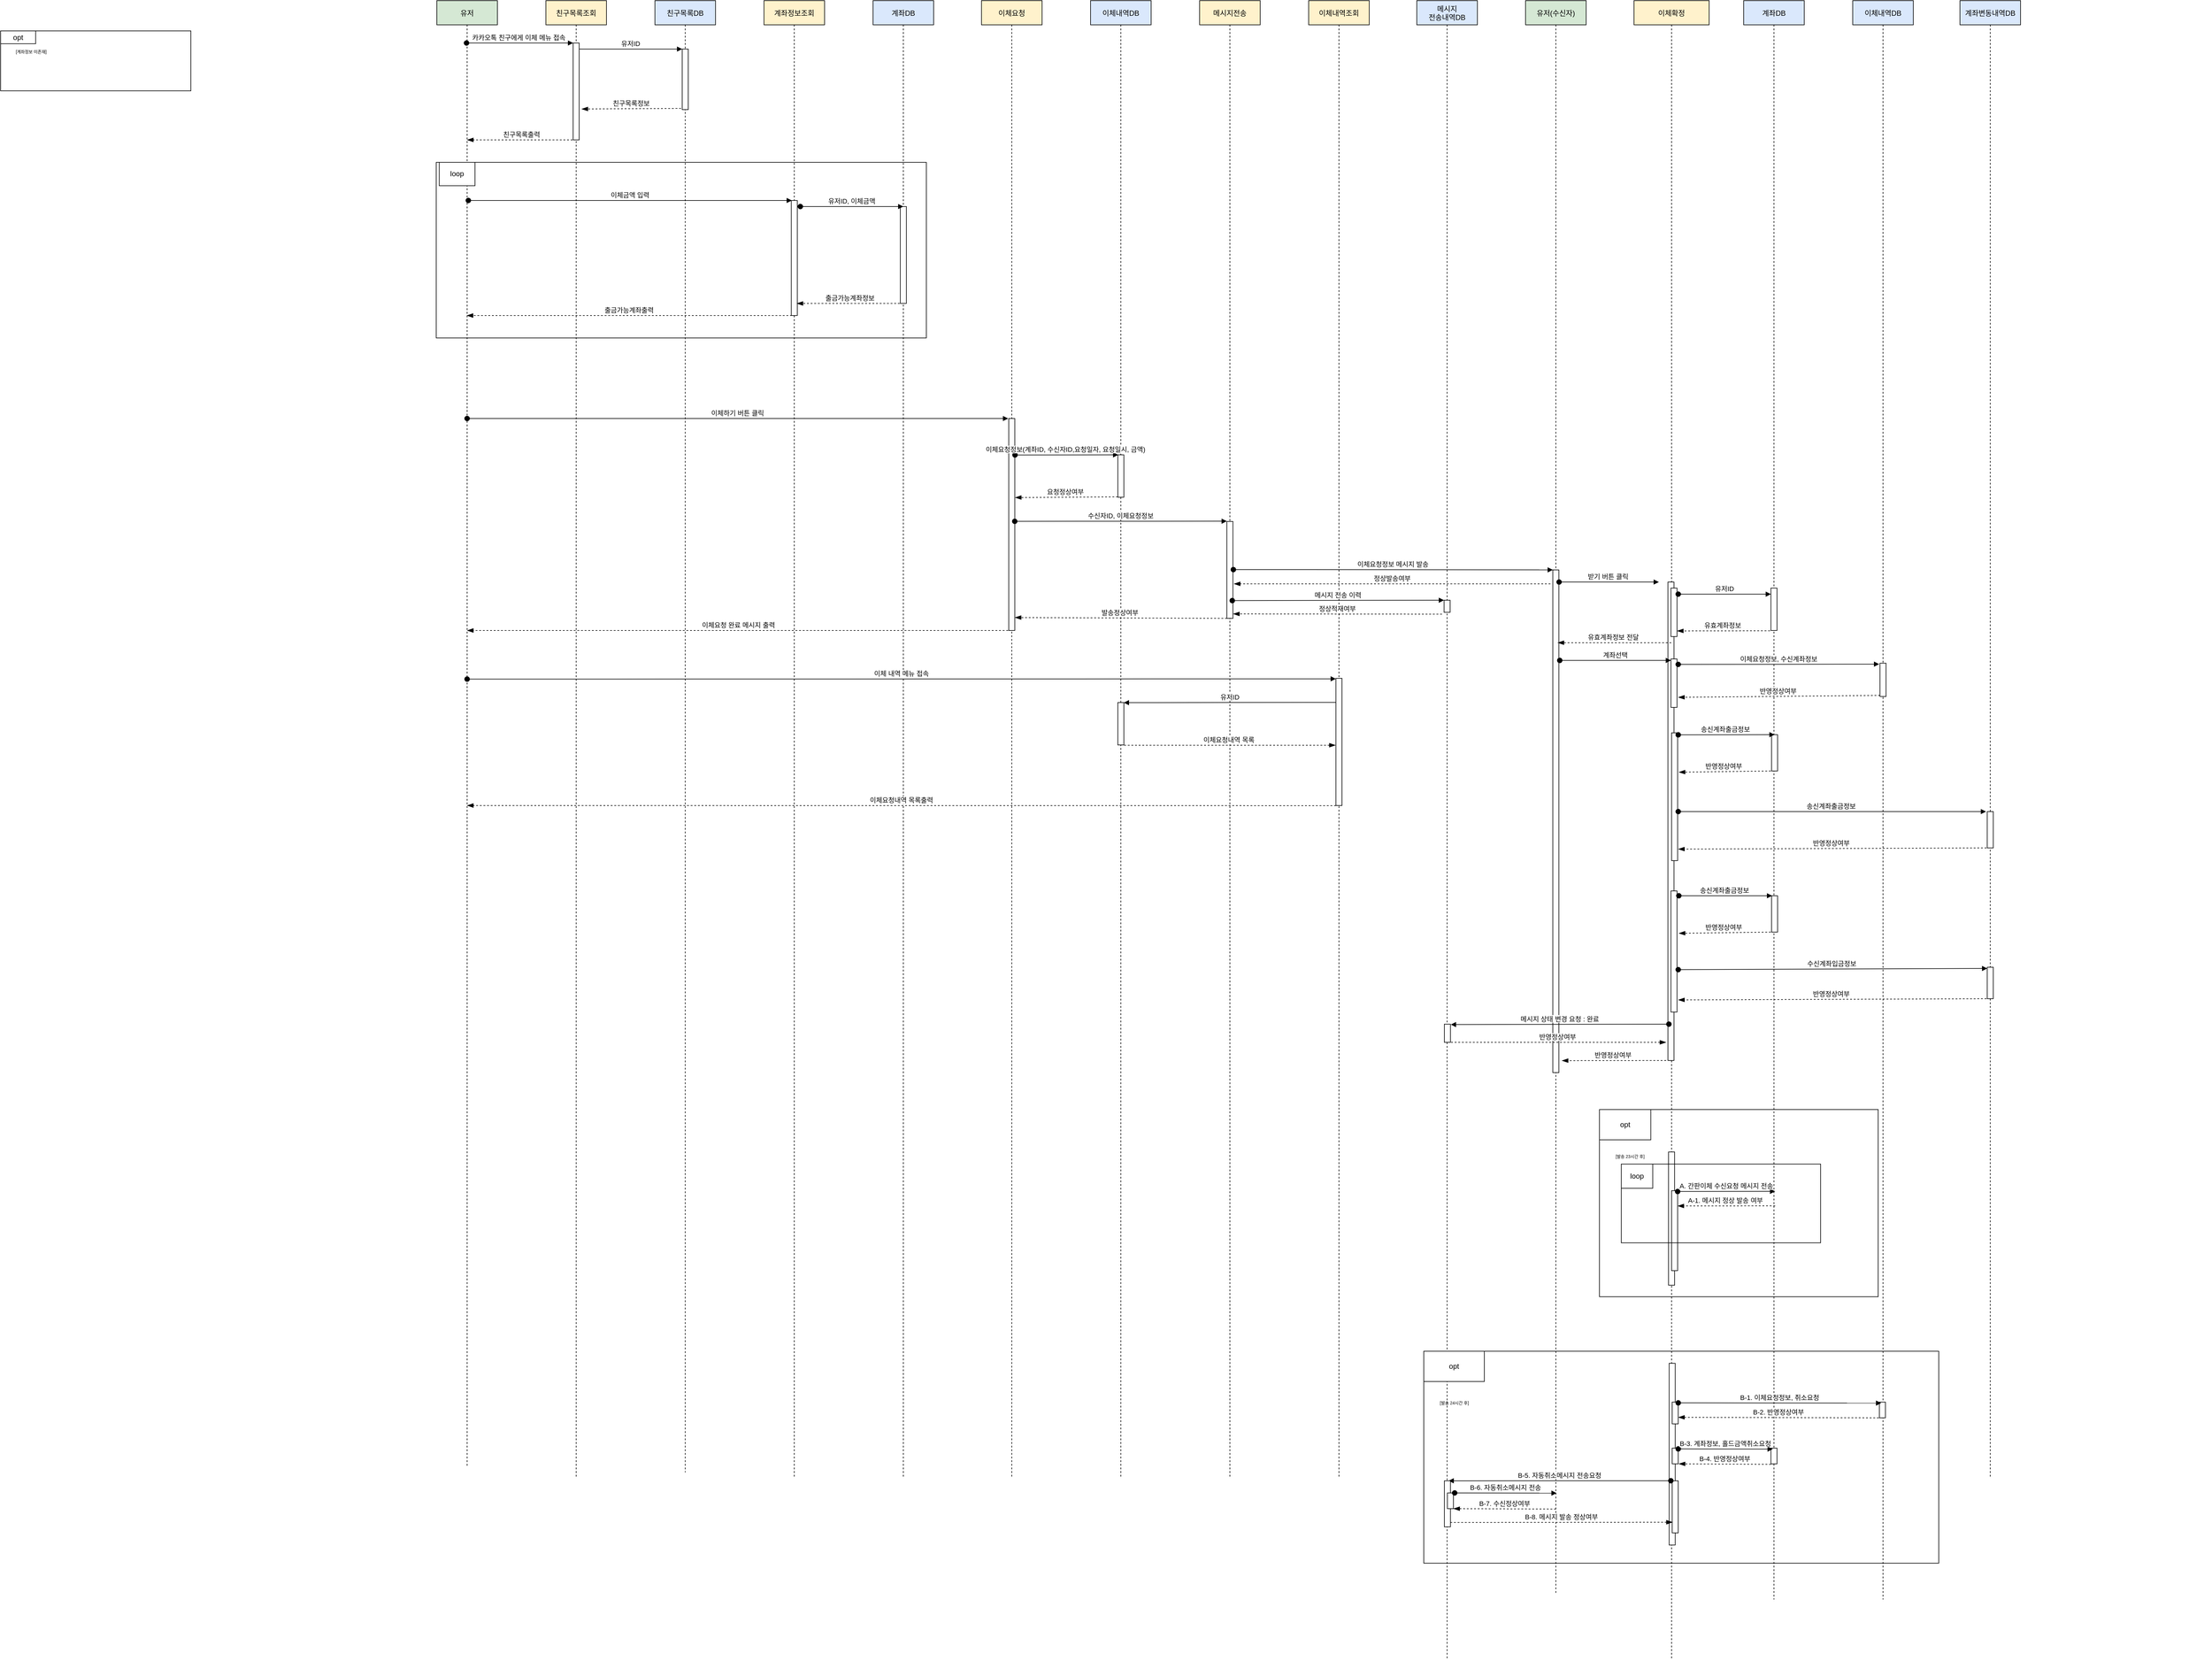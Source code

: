 <mxfile version="20.3.3" type="github">
  <diagram id="kgpKYQtTHZ0yAKxKKP6v" name="Page-1">
    <mxGraphModel dx="3122" dy="794" grid="1" gridSize="10" guides="1" tooltips="1" connect="1" arrows="1" fold="1" page="1" pageScale="1" pageWidth="850" pageHeight="1100" background="none" math="0" shadow="0">
      <root>
        <mxCell id="0" />
        <mxCell id="1" parent="0" />
        <mxCell id="CvV1-d97VzqDH3h47T7x-56" value="" style="group" parent="1" vertex="1" connectable="0">
          <mxGeometry x="-1100" y="130" width="314" height="99" as="geometry" />
        </mxCell>
        <mxCell id="CvV1-d97VzqDH3h47T7x-58" value="opt" style="whiteSpace=wrap;html=1;labelBackgroundColor=#FFFFFF;strokeWidth=1;fillColor=default;" parent="CvV1-d97VzqDH3h47T7x-56" vertex="1">
          <mxGeometry width="57.842" height="21.214" as="geometry" />
        </mxCell>
        <mxCell id="CvV1-d97VzqDH3h47T7x-61" value="" style="group" parent="CvV1-d97VzqDH3h47T7x-56" vertex="1" connectable="0">
          <mxGeometry width="314.0" height="99.0" as="geometry" />
        </mxCell>
        <mxCell id="CvV1-d97VzqDH3h47T7x-57" value="" style="whiteSpace=wrap;html=1;labelBackgroundColor=#FFFFFF;strokeWidth=1;fillColor=none;" parent="CvV1-d97VzqDH3h47T7x-61" vertex="1">
          <mxGeometry width="314.0" height="99.0" as="geometry" />
        </mxCell>
        <mxCell id="CvV1-d97VzqDH3h47T7x-60" value="[계좌정보 미존재]" style="text;html=1;align=center;verticalAlign=middle;resizable=0;points=[];autosize=1;strokeColor=none;fillColor=none;fontSize=7;" parent="CvV1-d97VzqDH3h47T7x-61" vertex="1">
          <mxGeometry y="20.114" width="100" height="30" as="geometry" />
        </mxCell>
        <mxCell id="2jdDPLGbn6Hf8-7H8EuZ-40" value="" style="group" parent="1" vertex="1" connectable="0">
          <mxGeometry x="-380" y="80" width="2929" height="2740" as="geometry" />
        </mxCell>
        <mxCell id="3nuBFxr9cyL0pnOWT2aG-1" value="친구목록조회" style="shape=umlLifeline;perimeter=lifelinePerimeter;container=1;collapsible=0;recursiveResize=0;rounded=0;shadow=0;strokeWidth=1;fillColor=#fff2cc;strokeColor=default;" parent="2jdDPLGbn6Hf8-7H8EuZ-40" vertex="1">
          <mxGeometry x="180" width="100" height="2440" as="geometry" />
        </mxCell>
        <mxCell id="3nuBFxr9cyL0pnOWT2aG-2" value="" style="points=[];perimeter=orthogonalPerimeter;rounded=0;shadow=0;strokeWidth=1;" parent="3nuBFxr9cyL0pnOWT2aG-1" vertex="1">
          <mxGeometry x="45" y="70" width="10" height="160" as="geometry" />
        </mxCell>
        <mxCell id="3nuBFxr9cyL0pnOWT2aG-5" value="친구목록DB" style="shape=umlLifeline;perimeter=lifelinePerimeter;container=1;collapsible=0;recursiveResize=0;rounded=0;shadow=0;strokeWidth=1;fillColor=#dae8fc;strokeColor=default;" parent="2jdDPLGbn6Hf8-7H8EuZ-40" vertex="1">
          <mxGeometry x="360" width="100" height="2430" as="geometry" />
        </mxCell>
        <mxCell id="3nuBFxr9cyL0pnOWT2aG-6" value="" style="points=[];perimeter=orthogonalPerimeter;rounded=0;shadow=0;strokeWidth=1;" parent="3nuBFxr9cyL0pnOWT2aG-5" vertex="1">
          <mxGeometry x="45" y="80" width="10" height="100" as="geometry" />
        </mxCell>
        <mxCell id="3nuBFxr9cyL0pnOWT2aG-7" value="친구목록정보" style="verticalAlign=bottom;endArrow=blockThin;dashed=1;endSize=8;shadow=0;strokeWidth=1;exitX=-0.2;exitY=0.98;exitDx=0;exitDy=0;exitPerimeter=0;endFill=1;entryX=1.4;entryY=0.681;entryDx=0;entryDy=0;entryPerimeter=0;" parent="2jdDPLGbn6Hf8-7H8EuZ-40" target="3nuBFxr9cyL0pnOWT2aG-2" edge="1">
          <mxGeometry relative="1" as="geometry">
            <mxPoint x="240" y="178" as="targetPoint" />
            <mxPoint x="403" y="178" as="sourcePoint" />
          </mxGeometry>
        </mxCell>
        <mxCell id="3nuBFxr9cyL0pnOWT2aG-8" value="유저ID" style="verticalAlign=bottom;endArrow=block;entryX=0;entryY=0;shadow=0;strokeWidth=1;" parent="2jdDPLGbn6Hf8-7H8EuZ-40" source="3nuBFxr9cyL0pnOWT2aG-2" target="3nuBFxr9cyL0pnOWT2aG-6" edge="1">
          <mxGeometry relative="1" as="geometry">
            <mxPoint x="335" y="80" as="sourcePoint" />
          </mxGeometry>
        </mxCell>
        <mxCell id="CvV1-d97VzqDH3h47T7x-1" value="유저" style="shape=umlLifeline;perimeter=lifelinePerimeter;container=1;collapsible=0;recursiveResize=0;rounded=0;shadow=0;strokeWidth=1;fillColor=#d5e8d4;strokeColor=default;" parent="2jdDPLGbn6Hf8-7H8EuZ-40" vertex="1">
          <mxGeometry width="100" height="2420" as="geometry" />
        </mxCell>
        <mxCell id="CvV1-d97VzqDH3h47T7x-10" value="이체금액 입력" style="verticalAlign=bottom;startArrow=oval;endArrow=block;startSize=8;shadow=0;strokeWidth=1;exitX=0.4;exitY=0;exitDx=0;exitDy=0;exitPerimeter=0;entryX=0.1;entryY=0;entryDx=0;entryDy=0;entryPerimeter=0;" parent="CvV1-d97VzqDH3h47T7x-1" target="CvV1-d97VzqDH3h47T7x-8" edge="1">
          <mxGeometry relative="1" as="geometry">
            <mxPoint x="52" y="330" as="sourcePoint" />
            <mxPoint x="228" y="330" as="targetPoint" />
          </mxGeometry>
        </mxCell>
        <mxCell id="3nuBFxr9cyL0pnOWT2aG-3" value="카카오톡 친구에게 이체 메뉴 접속 " style="verticalAlign=bottom;startArrow=oval;endArrow=block;startSize=8;shadow=0;strokeWidth=1;exitX=0.4;exitY=0;exitDx=0;exitDy=0;exitPerimeter=0;" parent="2jdDPLGbn6Hf8-7H8EuZ-40" target="3nuBFxr9cyL0pnOWT2aG-2" edge="1">
          <mxGeometry relative="1" as="geometry">
            <mxPoint x="49" y="70" as="sourcePoint" />
          </mxGeometry>
        </mxCell>
        <mxCell id="CvV1-d97VzqDH3h47T7x-9" value="친구목록출력" style="verticalAlign=bottom;endArrow=blockThin;dashed=1;endSize=8;shadow=0;strokeWidth=1;endFill=1;" parent="2jdDPLGbn6Hf8-7H8EuZ-40" target="CvV1-d97VzqDH3h47T7x-1" edge="1">
          <mxGeometry relative="1" as="geometry">
            <mxPoint x="245" y="240" as="targetPoint" />
            <mxPoint x="230" y="230" as="sourcePoint" />
          </mxGeometry>
        </mxCell>
        <mxCell id="CvV1-d97VzqDH3h47T7x-13" value="계좌정보조회" style="shape=umlLifeline;perimeter=lifelinePerimeter;container=1;collapsible=0;recursiveResize=0;rounded=0;shadow=0;strokeWidth=1;fillColor=#fff2cc;strokeColor=default;" parent="2jdDPLGbn6Hf8-7H8EuZ-40" vertex="1">
          <mxGeometry x="540" width="100" height="2440" as="geometry" />
        </mxCell>
        <mxCell id="CvV1-d97VzqDH3h47T7x-8" value="" style="points=[];perimeter=orthogonalPerimeter;rounded=0;shadow=0;strokeWidth=1;" parent="CvV1-d97VzqDH3h47T7x-13" vertex="1">
          <mxGeometry x="45" y="330" width="10" height="190" as="geometry" />
        </mxCell>
        <mxCell id="CvV1-d97VzqDH3h47T7x-15" value="계좌DB" style="shape=umlLifeline;perimeter=lifelinePerimeter;container=1;collapsible=0;recursiveResize=0;rounded=0;shadow=0;strokeWidth=1;fillColor=#dae8fc;strokeColor=default;" parent="2jdDPLGbn6Hf8-7H8EuZ-40" vertex="1">
          <mxGeometry x="720" width="100" height="2440" as="geometry" />
        </mxCell>
        <mxCell id="CvV1-d97VzqDH3h47T7x-16" value="" style="points=[];perimeter=orthogonalPerimeter;rounded=0;shadow=0;strokeWidth=1;" parent="CvV1-d97VzqDH3h47T7x-15" vertex="1">
          <mxGeometry x="45" y="340" width="10" height="160" as="geometry" />
        </mxCell>
        <mxCell id="CvV1-d97VzqDH3h47T7x-19" value="유저ID, 이체금액" style="verticalAlign=bottom;startArrow=oval;endArrow=block;startSize=8;shadow=0;strokeWidth=1;entryX=0.5;entryY=0;entryDx=0;entryDy=0;entryPerimeter=0;" parent="2jdDPLGbn6Hf8-7H8EuZ-40" target="CvV1-d97VzqDH3h47T7x-16" edge="1">
          <mxGeometry relative="1" as="geometry">
            <mxPoint x="600" y="340" as="sourcePoint" />
            <mxPoint x="1154" y="370" as="targetPoint" />
          </mxGeometry>
        </mxCell>
        <mxCell id="CvV1-d97VzqDH3h47T7x-24" value="출금가능계좌정보" style="verticalAlign=bottom;endArrow=blockThin;dashed=1;endSize=8;shadow=0;strokeWidth=1;entryX=0.9;entryY=0.869;entryDx=0;entryDy=0;entryPerimeter=0;exitX=0.5;exitY=1;exitDx=0;exitDy=0;exitPerimeter=0;endFill=1;" parent="2jdDPLGbn6Hf8-7H8EuZ-40" edge="1">
          <mxGeometry relative="1" as="geometry">
            <mxPoint x="594" y="500.04" as="targetPoint" />
            <mxPoint x="770" y="500" as="sourcePoint" />
          </mxGeometry>
        </mxCell>
        <mxCell id="CvV1-d97VzqDH3h47T7x-25" value="출금가능계좌출력" style="verticalAlign=bottom;endArrow=blockThin;dashed=1;endSize=8;shadow=0;strokeWidth=1;exitX=0.5;exitY=1;exitDx=0;exitDy=0;exitPerimeter=0;endFill=1;" parent="2jdDPLGbn6Hf8-7H8EuZ-40" edge="1">
          <mxGeometry relative="1" as="geometry">
            <mxPoint x="49.5" y="520" as="targetPoint" />
            <mxPoint x="586" y="520" as="sourcePoint" />
          </mxGeometry>
        </mxCell>
        <mxCell id="CvV1-d97VzqDH3h47T7x-55" value="" style="group" parent="2jdDPLGbn6Hf8-7H8EuZ-40" vertex="1" connectable="0">
          <mxGeometry x="4" y="267" width="809" height="290" as="geometry" />
        </mxCell>
        <mxCell id="CvV1-d97VzqDH3h47T7x-54" value="loop" style="whiteSpace=wrap;html=1;labelBackgroundColor=#FFFFFF;strokeWidth=1;fillColor=default;" parent="CvV1-d97VzqDH3h47T7x-55" vertex="1">
          <mxGeometry width="58.99" height="38.667" as="geometry" />
        </mxCell>
        <mxCell id="CvV1-d97VzqDH3h47T7x-53" value="" style="whiteSpace=wrap;html=1;labelBackgroundColor=#FFFFFF;strokeWidth=1;fillColor=none;" parent="CvV1-d97VzqDH3h47T7x-55" vertex="1">
          <mxGeometry x="-5" width="809" height="290" as="geometry" />
        </mxCell>
        <mxCell id="CvV1-d97VzqDH3h47T7x-63" value="이체하기 버튼 클릭" style="verticalAlign=bottom;startArrow=oval;endArrow=block;startSize=8;shadow=0;strokeWidth=1;exitX=0.4;exitY=0;exitDx=0;exitDy=0;exitPerimeter=0;entryX=-0.1;entryY=0;entryDx=0;entryDy=0;entryPerimeter=0;" parent="2jdDPLGbn6Hf8-7H8EuZ-40" target="CvV1-d97VzqDH3h47T7x-65" edge="1">
          <mxGeometry relative="1" as="geometry">
            <mxPoint x="50" y="690" as="sourcePoint" />
            <mxPoint x="226" y="690" as="targetPoint" />
          </mxGeometry>
        </mxCell>
        <mxCell id="CvV1-d97VzqDH3h47T7x-77" value="이체요청 완료 메시지 출력 " style="verticalAlign=bottom;endArrow=blockThin;dashed=1;endSize=8;shadow=0;strokeWidth=1;exitX=0.5;exitY=1;exitDx=0;exitDy=0;exitPerimeter=0;endFill=1;" parent="2jdDPLGbn6Hf8-7H8EuZ-40" source="CvV1-d97VzqDH3h47T7x-65" target="CvV1-d97VzqDH3h47T7x-1" edge="1">
          <mxGeometry relative="1" as="geometry">
            <mxPoint x="772.0" y="1040.45" as="targetPoint" />
            <mxPoint x="1120.85" y="1040" as="sourcePoint" />
          </mxGeometry>
        </mxCell>
        <mxCell id="CvV1-d97VzqDH3h47T7x-79" value="이체 내역 메뉴 접속" style="verticalAlign=bottom;startArrow=oval;endArrow=block;startSize=8;shadow=0;strokeWidth=1;exitX=0.5;exitY=0.484;exitDx=0;exitDy=0;exitPerimeter=0;entryX=-0.015;entryY=0.004;entryDx=0;entryDy=0;entryPerimeter=0;" parent="2jdDPLGbn6Hf8-7H8EuZ-40" target="CvV1-d97VzqDH3h47T7x-82" edge="1">
          <mxGeometry relative="1" as="geometry">
            <mxPoint x="50" y="1120.28" as="sourcePoint" />
            <mxPoint x="1127" y="1119" as="targetPoint" />
          </mxGeometry>
        </mxCell>
        <mxCell id="CvV1-d97VzqDH3h47T7x-87" value="이체요청내역 목록출력" style="verticalAlign=bottom;endArrow=blockThin;dashed=1;endSize=8;shadow=0;strokeWidth=1;endFill=1;exitX=0;exitY=1.001;exitDx=0;exitDy=0;exitPerimeter=0;" parent="2jdDPLGbn6Hf8-7H8EuZ-40" source="CvV1-d97VzqDH3h47T7x-82" edge="1">
          <mxGeometry relative="1" as="geometry">
            <mxPoint x="50" y="1329" as="targetPoint" />
            <mxPoint x="1790" y="1329" as="sourcePoint" />
          </mxGeometry>
        </mxCell>
        <mxCell id="CvV1-d97VzqDH3h47T7x-135" value="" style="group" parent="2jdDPLGbn6Hf8-7H8EuZ-40" vertex="1" connectable="0">
          <mxGeometry x="899" width="2030" height="2740" as="geometry" />
        </mxCell>
        <mxCell id="CvV1-d97VzqDH3h47T7x-64" value="이체요청" style="shape=umlLifeline;perimeter=lifelinePerimeter;container=1;collapsible=0;recursiveResize=0;rounded=0;shadow=0;strokeWidth=1;fillColor=#fff2cc;strokeColor=default;" parent="CvV1-d97VzqDH3h47T7x-135" vertex="1">
          <mxGeometry width="100" height="2440" as="geometry" />
        </mxCell>
        <mxCell id="CvV1-d97VzqDH3h47T7x-65" value="" style="points=[];perimeter=orthogonalPerimeter;rounded=0;shadow=0;strokeWidth=1;" parent="CvV1-d97VzqDH3h47T7x-64" vertex="1">
          <mxGeometry x="45" y="690" width="10" height="350" as="geometry" />
        </mxCell>
        <mxCell id="CvV1-d97VzqDH3h47T7x-66" value="이체내역DB" style="shape=umlLifeline;perimeter=lifelinePerimeter;container=1;collapsible=0;recursiveResize=0;rounded=0;shadow=0;strokeWidth=1;fillColor=#dae8fc;strokeColor=default;" parent="CvV1-d97VzqDH3h47T7x-135" vertex="1">
          <mxGeometry x="180" width="100" height="2440" as="geometry" />
        </mxCell>
        <mxCell id="CvV1-d97VzqDH3h47T7x-67" value="" style="points=[];perimeter=orthogonalPerimeter;rounded=0;shadow=0;strokeWidth=1;" parent="CvV1-d97VzqDH3h47T7x-66" vertex="1">
          <mxGeometry x="45" y="750" width="10" height="70" as="geometry" />
        </mxCell>
        <mxCell id="CvV1-d97VzqDH3h47T7x-84" value="" style="points=[];perimeter=orthogonalPerimeter;rounded=0;shadow=0;strokeWidth=1;" parent="CvV1-d97VzqDH3h47T7x-66" vertex="1">
          <mxGeometry x="45" y="1159" width="10" height="70" as="geometry" />
        </mxCell>
        <mxCell id="CvV1-d97VzqDH3h47T7x-68" value="메시지전송" style="shape=umlLifeline;perimeter=lifelinePerimeter;container=1;collapsible=0;recursiveResize=0;rounded=0;shadow=0;strokeWidth=1;fillColor=#fff2cc;strokeColor=default;" parent="CvV1-d97VzqDH3h47T7x-135" vertex="1">
          <mxGeometry x="360" width="100" height="2440" as="geometry" />
        </mxCell>
        <mxCell id="CvV1-d97VzqDH3h47T7x-69" value="" style="points=[];perimeter=orthogonalPerimeter;rounded=0;shadow=0;strokeWidth=1;" parent="CvV1-d97VzqDH3h47T7x-68" vertex="1">
          <mxGeometry x="45" y="860" width="10" height="160" as="geometry" />
        </mxCell>
        <mxCell id="CvV1-d97VzqDH3h47T7x-71" value="이체요청정보(계좌ID, 수신자ID,요청일자, 요청일시, 금액) " style="verticalAlign=bottom;startArrow=oval;endArrow=block;startSize=8;shadow=0;strokeWidth=1;exitX=1.031;exitY=0.172;exitDx=0;exitDy=0;exitPerimeter=0;entryX=0.068;entryY=0;entryDx=0;entryDy=0;entryPerimeter=0;" parent="CvV1-d97VzqDH3h47T7x-135" source="CvV1-d97VzqDH3h47T7x-65" target="CvV1-d97VzqDH3h47T7x-67" edge="1">
          <mxGeometry relative="1" as="geometry">
            <mxPoint x="60" y="750" as="sourcePoint" />
            <mxPoint x="230" y="750" as="targetPoint" />
          </mxGeometry>
        </mxCell>
        <mxCell id="CvV1-d97VzqDH3h47T7x-72" value="수신자ID, 이체요청정보" style="verticalAlign=bottom;startArrow=oval;endArrow=block;startSize=8;shadow=0;strokeWidth=1;exitX=0.986;exitY=0.485;exitDx=0;exitDy=0;exitPerimeter=0;entryX=-0.014;entryY=-0.003;entryDx=0;entryDy=0;entryPerimeter=0;" parent="CvV1-d97VzqDH3h47T7x-135" source="CvV1-d97VzqDH3h47T7x-65" target="CvV1-d97VzqDH3h47T7x-69" edge="1">
          <mxGeometry relative="1" as="geometry">
            <mxPoint x="65.31" y="860.2" as="sourcePoint" />
            <mxPoint x="235.68" y="860" as="targetPoint" />
          </mxGeometry>
        </mxCell>
        <mxCell id="CvV1-d97VzqDH3h47T7x-73" value="요청정상여부 " style="verticalAlign=bottom;endArrow=blockThin;dashed=1;endSize=8;shadow=0;strokeWidth=1;exitX=0.009;exitY=0.991;exitDx=0;exitDy=0;exitPerimeter=0;endFill=1;entryX=1.036;entryY=0.373;entryDx=0;entryDy=0;entryPerimeter=0;" parent="CvV1-d97VzqDH3h47T7x-135" source="CvV1-d97VzqDH3h47T7x-67" target="CvV1-d97VzqDH3h47T7x-65" edge="1">
          <mxGeometry relative="1" as="geometry">
            <mxPoint x="60" y="820" as="targetPoint" />
            <mxPoint x="225" y="818.82" as="sourcePoint" />
          </mxGeometry>
        </mxCell>
        <mxCell id="CvV1-d97VzqDH3h47T7x-74" value="유저(수신자)" style="shape=umlLifeline;perimeter=lifelinePerimeter;container=1;collapsible=0;recursiveResize=0;rounded=0;shadow=0;strokeWidth=1;fillColor=#d5e8d4;strokeColor=default;" parent="CvV1-d97VzqDH3h47T7x-135" vertex="1">
          <mxGeometry x="898" width="100" height="2630" as="geometry" />
        </mxCell>
        <mxCell id="CvV1-d97VzqDH3h47T7x-88" value="" style="points=[];perimeter=orthogonalPerimeter;rounded=0;shadow=0;strokeWidth=1;" parent="CvV1-d97VzqDH3h47T7x-74" vertex="1">
          <mxGeometry x="45" y="940" width="10" height="830" as="geometry" />
        </mxCell>
        <mxCell id="CvV1-d97VzqDH3h47T7x-76" value="발송정상여부 " style="verticalAlign=bottom;endArrow=blockThin;dashed=1;endSize=8;shadow=0;strokeWidth=1;exitX=0.008;exitY=1;exitDx=0;exitDy=0;exitPerimeter=0;endFill=1;entryX=1.012;entryY=0.939;entryDx=0;entryDy=0;entryPerimeter=0;" parent="CvV1-d97VzqDH3h47T7x-135" source="CvV1-d97VzqDH3h47T7x-69" target="CvV1-d97VzqDH3h47T7x-65" edge="1">
          <mxGeometry relative="1" as="geometry">
            <mxPoint x="150" y="931" as="targetPoint" />
            <mxPoint x="399.73" y="930.0" as="sourcePoint" />
          </mxGeometry>
        </mxCell>
        <mxCell id="CvV1-d97VzqDH3h47T7x-81" value="이체내역조회" style="shape=umlLifeline;perimeter=lifelinePerimeter;container=1;collapsible=0;recursiveResize=0;rounded=0;shadow=0;strokeWidth=1;fillColor=#fff2cc;strokeColor=default;" parent="CvV1-d97VzqDH3h47T7x-135" vertex="1">
          <mxGeometry x="540" width="100" height="2440" as="geometry" />
        </mxCell>
        <mxCell id="CvV1-d97VzqDH3h47T7x-82" value="" style="points=[];perimeter=orthogonalPerimeter;rounded=0;shadow=0;strokeWidth=1;" parent="CvV1-d97VzqDH3h47T7x-81" vertex="1">
          <mxGeometry x="45" y="1119" width="10" height="210" as="geometry" />
        </mxCell>
        <mxCell id="CvV1-d97VzqDH3h47T7x-83" value="유저ID" style="verticalAlign=bottom;startArrow=none;endArrow=block;startSize=8;shadow=0;strokeWidth=1;exitX=0.002;exitY=0.189;exitDx=0;exitDy=0;exitPerimeter=0;entryX=0.99;entryY=0.002;entryDx=0;entryDy=0;entryPerimeter=0;startFill=0;" parent="CvV1-d97VzqDH3h47T7x-135" source="CvV1-d97VzqDH3h47T7x-82" target="CvV1-d97VzqDH3h47T7x-84" edge="1">
          <mxGeometry relative="1" as="geometry">
            <mxPoint x="-1020" y="1130.28" as="sourcePoint" />
            <mxPoint x="340" y="1159" as="targetPoint" />
          </mxGeometry>
        </mxCell>
        <mxCell id="CvV1-d97VzqDH3h47T7x-85" value="이체요청내역 목록 " style="verticalAlign=bottom;endArrow=blockThin;dashed=1;endSize=8;shadow=0;strokeWidth=1;exitX=1.047;exitY=1.008;exitDx=0;exitDy=0;exitPerimeter=0;endFill=1;entryX=-0.049;entryY=0.526;entryDx=0;entryDy=0;entryPerimeter=0;" parent="CvV1-d97VzqDH3h47T7x-135" source="CvV1-d97VzqDH3h47T7x-84" target="CvV1-d97VzqDH3h47T7x-82" edge="1">
          <mxGeometry relative="1" as="geometry">
            <mxPoint x="-140" y="1279.45" as="targetPoint" />
            <mxPoint x="208.85" y="1279" as="sourcePoint" />
          </mxGeometry>
        </mxCell>
        <mxCell id="CvV1-d97VzqDH3h47T7x-89" value="이체확정" style="shape=umlLifeline;perimeter=lifelinePerimeter;container=1;collapsible=0;recursiveResize=0;rounded=0;shadow=0;strokeWidth=1;fillColor=#fff2cc;strokeColor=default;" parent="CvV1-d97VzqDH3h47T7x-135" vertex="1">
          <mxGeometry x="1077" width="124" height="2740" as="geometry" />
        </mxCell>
        <mxCell id="CvV1-d97VzqDH3h47T7x-90" value="" style="points=[];perimeter=orthogonalPerimeter;rounded=0;shadow=0;strokeWidth=1;" parent="CvV1-d97VzqDH3h47T7x-89" vertex="1">
          <mxGeometry x="56" y="960" width="10" height="790" as="geometry" />
        </mxCell>
        <mxCell id="CvV1-d97VzqDH3h47T7x-94" value="" style="points=[];perimeter=orthogonalPerimeter;rounded=0;shadow=0;strokeWidth=1;" parent="CvV1-d97VzqDH3h47T7x-89" vertex="1">
          <mxGeometry x="61" y="970" width="10" height="80" as="geometry" />
        </mxCell>
        <mxCell id="CvV1-d97VzqDH3h47T7x-114" value="" style="points=[];perimeter=orthogonalPerimeter;rounded=0;shadow=0;strokeWidth=1;" parent="CvV1-d97VzqDH3h47T7x-89" vertex="1">
          <mxGeometry x="62" y="1209" width="10" height="211" as="geometry" />
        </mxCell>
        <mxCell id="CvV1-d97VzqDH3h47T7x-124" value="" style="points=[];perimeter=orthogonalPerimeter;rounded=0;shadow=0;strokeWidth=1;" parent="CvV1-d97VzqDH3h47T7x-89" vertex="1">
          <mxGeometry x="61" y="1470" width="10" height="200" as="geometry" />
        </mxCell>
        <mxCell id="2jdDPLGbn6Hf8-7H8EuZ-38" value="유효계좌정보 전달 " style="verticalAlign=bottom;endArrow=blockThin;dashed=1;endSize=8;shadow=0;strokeWidth=1;endFill=1;entryX=1.014;entryY=0.884;entryDx=0;entryDy=0;entryPerimeter=0;" parent="CvV1-d97VzqDH3h47T7x-89" source="CvV1-d97VzqDH3h47T7x-89" edge="1">
          <mxGeometry relative="1" as="geometry">
            <mxPoint x="-126.0" y="1060.23" as="targetPoint" />
            <mxPoint x="27.36" y="1060.0" as="sourcePoint" />
          </mxGeometry>
        </mxCell>
        <mxCell id="CvV1-d97VzqDH3h47T7x-91" value="받기 버튼 클릭 " style="verticalAlign=bottom;startArrow=oval;endArrow=block;startSize=8;shadow=0;strokeWidth=1;exitX=1.071;exitY=0.235;exitDx=0;exitDy=0;exitPerimeter=0;" parent="CvV1-d97VzqDH3h47T7x-135" edge="1">
          <mxGeometry relative="1" as="geometry">
            <mxPoint x="953.35" y="960.0" as="sourcePoint" />
            <mxPoint x="1118" y="960" as="targetPoint" />
          </mxGeometry>
        </mxCell>
        <mxCell id="CvV1-d97VzqDH3h47T7x-92" value="계좌DB" style="shape=umlLifeline;perimeter=lifelinePerimeter;container=1;collapsible=0;recursiveResize=0;rounded=0;shadow=0;strokeWidth=1;labelBackgroundColor=none;fillColor=#dae8fc;strokeColor=default;" parent="CvV1-d97VzqDH3h47T7x-135" vertex="1">
          <mxGeometry x="1258" width="100" height="2640" as="geometry" />
        </mxCell>
        <mxCell id="CvV1-d97VzqDH3h47T7x-93" value="" style="points=[];perimeter=orthogonalPerimeter;rounded=0;shadow=0;strokeWidth=1;" parent="CvV1-d97VzqDH3h47T7x-92" vertex="1">
          <mxGeometry x="45" y="970" width="10" height="70" as="geometry" />
        </mxCell>
        <mxCell id="CvV1-d97VzqDH3h47T7x-126" value="수신계좌입금정보 " style="verticalAlign=bottom;startArrow=oval;endArrow=block;startSize=8;shadow=0;strokeWidth=1;entryX=-0.038;entryY=0.124;entryDx=0;entryDy=0;entryPerimeter=0;" parent="CvV1-d97VzqDH3h47T7x-92" edge="1">
          <mxGeometry relative="1" as="geometry">
            <mxPoint x="-108" y="1600" as="sourcePoint" />
            <mxPoint x="402.0" y="1598" as="targetPoint" />
          </mxGeometry>
        </mxCell>
        <mxCell id="CvV1-d97VzqDH3h47T7x-127" value="반영정상여부 " style="verticalAlign=bottom;endArrow=blockThin;dashed=1;endSize=8;shadow=0;strokeWidth=1;endFill=1;exitX=-0.128;exitY=1;exitDx=0;exitDy=0;exitPerimeter=0;" parent="CvV1-d97VzqDH3h47T7x-92" edge="1">
          <mxGeometry relative="1" as="geometry">
            <mxPoint x="-108" y="1650" as="targetPoint" />
            <mxPoint x="400.72" y="1648" as="sourcePoint" />
          </mxGeometry>
        </mxCell>
        <mxCell id="CvV1-d97VzqDH3h47T7x-95" value="유저ID" style="verticalAlign=bottom;startArrow=oval;endArrow=block;startSize=8;shadow=0;strokeWidth=1;entryX=-0.006;entryY=0.143;entryDx=0;entryDy=0;entryPerimeter=0;" parent="CvV1-d97VzqDH3h47T7x-135" target="CvV1-d97VzqDH3h47T7x-93" edge="1">
          <mxGeometry relative="1" as="geometry">
            <mxPoint x="1150" y="980" as="sourcePoint" />
            <mxPoint x="1308.29" y="980.16" as="targetPoint" />
          </mxGeometry>
        </mxCell>
        <mxCell id="CvV1-d97VzqDH3h47T7x-96" value="유효계좌정보 " style="verticalAlign=bottom;endArrow=blockThin;dashed=1;endSize=8;shadow=0;strokeWidth=1;endFill=1;exitX=-0.15;exitY=1.007;exitDx=0;exitDy=0;exitPerimeter=0;entryX=1.014;entryY=0.884;entryDx=0;entryDy=0;entryPerimeter=0;" parent="CvV1-d97VzqDH3h47T7x-135" source="CvV1-d97VzqDH3h47T7x-93" target="CvV1-d97VzqDH3h47T7x-94" edge="1">
          <mxGeometry relative="1" as="geometry">
            <mxPoint x="1138" y="1040" as="targetPoint" />
            <mxPoint x="1503" y="1050.21" as="sourcePoint" />
          </mxGeometry>
        </mxCell>
        <mxCell id="CvV1-d97VzqDH3h47T7x-103" value="" style="points=[];perimeter=orthogonalPerimeter;rounded=0;shadow=0;strokeWidth=1;" parent="CvV1-d97VzqDH3h47T7x-135" vertex="1">
          <mxGeometry x="1138" y="1087" width="10" height="80" as="geometry" />
        </mxCell>
        <mxCell id="CvV1-d97VzqDH3h47T7x-105" value="반영정상여부 " style="verticalAlign=bottom;endArrow=blockThin;dashed=1;endSize=8;shadow=0;strokeWidth=1;endFill=1;entryX=1.014;entryY=0.884;entryDx=0;entryDy=0;entryPerimeter=0;" parent="CvV1-d97VzqDH3h47T7x-135" edge="1">
          <mxGeometry relative="1" as="geometry">
            <mxPoint x="958.0" y="1750.23" as="targetPoint" />
            <mxPoint x="1130" y="1750" as="sourcePoint" />
          </mxGeometry>
        </mxCell>
        <mxCell id="CvV1-d97VzqDH3h47T7x-106" value="이체내역DB" style="shape=umlLifeline;perimeter=lifelinePerimeter;container=1;collapsible=0;recursiveResize=0;rounded=0;shadow=0;strokeWidth=1;fillColor=#dae8fc;strokeColor=default;" parent="CvV1-d97VzqDH3h47T7x-135" vertex="1">
          <mxGeometry x="1438" width="100" height="2640" as="geometry" />
        </mxCell>
        <mxCell id="CvV1-d97VzqDH3h47T7x-108" value="" style="points=[];perimeter=orthogonalPerimeter;rounded=0;shadow=0;strokeWidth=1;" parent="CvV1-d97VzqDH3h47T7x-106" vertex="1">
          <mxGeometry x="45" y="1094" width="10" height="55" as="geometry" />
        </mxCell>
        <mxCell id="CvV1-d97VzqDH3h47T7x-109" value="이체요청정보, 수신계좌정보" style="verticalAlign=bottom;startArrow=oval;endArrow=block;startSize=8;shadow=0;strokeWidth=1;entryX=-0.133;entryY=0.029;entryDx=0;entryDy=0;entryPerimeter=0;" parent="CvV1-d97VzqDH3h47T7x-135" target="CvV1-d97VzqDH3h47T7x-108" edge="1">
          <mxGeometry relative="1" as="geometry">
            <mxPoint x="1150" y="1096" as="sourcePoint" />
            <mxPoint x="1303.0" y="1095.01" as="targetPoint" />
          </mxGeometry>
        </mxCell>
        <mxCell id="CvV1-d97VzqDH3h47T7x-110" value="계좌변동내역DB" style="shape=umlLifeline;perimeter=lifelinePerimeter;container=1;collapsible=0;recursiveResize=0;rounded=0;shadow=0;strokeWidth=1;fillColor=#dae8fc;strokeColor=default;" parent="CvV1-d97VzqDH3h47T7x-135" vertex="1">
          <mxGeometry x="1615" width="100" height="2440" as="geometry" />
        </mxCell>
        <mxCell id="CvV1-d97VzqDH3h47T7x-111" value="" style="points=[];perimeter=orthogonalPerimeter;rounded=0;shadow=0;strokeWidth=1;" parent="CvV1-d97VzqDH3h47T7x-110" vertex="1">
          <mxGeometry x="45" y="1339" width="10" height="60" as="geometry" />
        </mxCell>
        <mxCell id="CvV1-d97VzqDH3h47T7x-125" value="" style="points=[];perimeter=orthogonalPerimeter;rounded=0;shadow=0;strokeWidth=1;" parent="CvV1-d97VzqDH3h47T7x-110" vertex="1">
          <mxGeometry x="45" y="1596" width="10" height="52" as="geometry" />
        </mxCell>
        <mxCell id="CvV1-d97VzqDH3h47T7x-112" value="반영정상여부 " style="verticalAlign=bottom;endArrow=blockThin;dashed=1;endSize=8;shadow=0;strokeWidth=1;endFill=1;entryX=1.2;entryY=0.792;entryDx=0;entryDy=0;entryPerimeter=0;exitX=0.002;exitY=0.967;exitDx=0;exitDy=0;exitPerimeter=0;" parent="CvV1-d97VzqDH3h47T7x-135" source="CvV1-d97VzqDH3h47T7x-108" target="CvV1-d97VzqDH3h47T7x-103" edge="1">
          <mxGeometry relative="1" as="geometry">
            <mxPoint x="1138.0" y="1145.23" as="targetPoint" />
            <mxPoint x="1301.36" y="1145.0" as="sourcePoint" />
          </mxGeometry>
        </mxCell>
        <mxCell id="CvV1-d97VzqDH3h47T7x-115" value="송신계좌출금정보 " style="verticalAlign=bottom;startArrow=oval;endArrow=block;startSize=8;shadow=0;strokeWidth=1;" parent="CvV1-d97VzqDH3h47T7x-135" edge="1">
          <mxGeometry relative="1" as="geometry">
            <mxPoint x="1150" y="1339" as="sourcePoint" />
            <mxPoint x="1658" y="1339" as="targetPoint" />
          </mxGeometry>
        </mxCell>
        <mxCell id="CvV1-d97VzqDH3h47T7x-117" value="반영정상여부 " style="verticalAlign=bottom;endArrow=blockThin;dashed=1;endSize=8;shadow=0;strokeWidth=1;endFill=1;exitX=-0.128;exitY=1;exitDx=0;exitDy=0;exitPerimeter=0;" parent="CvV1-d97VzqDH3h47T7x-135" source="CvV1-d97VzqDH3h47T7x-111" edge="1">
          <mxGeometry relative="1" as="geometry">
            <mxPoint x="1150" y="1401" as="targetPoint" />
            <mxPoint x="1483.02" y="1399" as="sourcePoint" />
          </mxGeometry>
        </mxCell>
        <mxCell id="CvV1-d97VzqDH3h47T7x-147" value="메시지&#xa;전송내역DB" style="shape=umlLifeline;perimeter=lifelinePerimeter;container=1;collapsible=0;recursiveResize=0;rounded=0;shadow=0;strokeWidth=1;fillColor=#dae8fc;strokeColor=default;" parent="CvV1-d97VzqDH3h47T7x-135" vertex="1">
          <mxGeometry x="718.5" width="100" height="2740" as="geometry" />
        </mxCell>
        <mxCell id="CvV1-d97VzqDH3h47T7x-148" value="" style="points=[];perimeter=orthogonalPerimeter;rounded=0;shadow=0;strokeWidth=1;" parent="CvV1-d97VzqDH3h47T7x-147" vertex="1">
          <mxGeometry x="45" y="990" width="10" height="20" as="geometry" />
        </mxCell>
        <mxCell id="CvV1-d97VzqDH3h47T7x-75" value="이체요청정보 메시지 발송" style="verticalAlign=bottom;startArrow=oval;endArrow=block;startSize=8;shadow=0;strokeWidth=1;exitX=1.071;exitY=0.235;exitDx=0;exitDy=0;exitPerimeter=0;entryX=0;entryY=0.001;entryDx=0;entryDy=0;entryPerimeter=0;" parent="CvV1-d97VzqDH3h47T7x-135" edge="1">
          <mxGeometry relative="1" as="geometry">
            <mxPoint x="415.71" y="939.45" as="sourcePoint" />
            <mxPoint x="943" y="939.89" as="targetPoint" />
          </mxGeometry>
        </mxCell>
        <mxCell id="CvV1-d97VzqDH3h47T7x-150" value="메시지 전송 이력" style="verticalAlign=bottom;startArrow=oval;endArrow=block;startSize=8;shadow=0;strokeWidth=1;exitX=0.539;exitY=0.406;exitDx=0;exitDy=0;exitPerimeter=0;entryX=-0.015;entryY=0;entryDx=0;entryDy=0;entryPerimeter=0;" parent="CvV1-d97VzqDH3h47T7x-135" source="CvV1-d97VzqDH3h47T7x-68" target="CvV1-d97VzqDH3h47T7x-148" edge="1">
          <mxGeometry relative="1" as="geometry">
            <mxPoint x="415.71" y="878.0" as="sourcePoint" />
            <mxPoint x="943" y="878.44" as="targetPoint" />
          </mxGeometry>
        </mxCell>
        <mxCell id="CvV1-d97VzqDH3h47T7x-152" value="정상적재여부" style="verticalAlign=bottom;endArrow=blockThin;dashed=1;endSize=8;shadow=0;strokeWidth=1;endFill=1;entryX=1.044;entryY=0.954;entryDx=0;entryDy=0;entryPerimeter=0;" parent="CvV1-d97VzqDH3h47T7x-135" target="CvV1-d97VzqDH3h47T7x-69" edge="1">
          <mxGeometry relative="1" as="geometry">
            <mxPoint x="420" y="1013" as="targetPoint" />
            <mxPoint x="760" y="1013" as="sourcePoint" />
          </mxGeometry>
        </mxCell>
        <mxCell id="CvV1-d97VzqDH3h47T7x-155" value="메시지 상태 변경 요청 : 완료" style="verticalAlign=bottom;startArrow=oval;endArrow=block;startSize=8;shadow=0;strokeWidth=1;exitX=0.157;exitY=0.924;exitDx=0;exitDy=0;exitPerimeter=0;entryX=1.067;entryY=0.022;entryDx=0;entryDy=0;entryPerimeter=0;" parent="CvV1-d97VzqDH3h47T7x-135" source="CvV1-d97VzqDH3h47T7x-90" target="CvV1-d97VzqDH3h47T7x-169" edge="1">
          <mxGeometry relative="1" as="geometry">
            <mxPoint x="1120.29" y="1690.77" as="sourcePoint" />
            <mxPoint x="780" y="1690" as="targetPoint" />
          </mxGeometry>
        </mxCell>
        <mxCell id="CvV1-d97VzqDH3h47T7x-156" value="정상발송여부" style="verticalAlign=bottom;endArrow=blockThin;dashed=1;endSize=8;shadow=0;strokeWidth=1;endFill=1;entryX=1.044;entryY=0.954;entryDx=0;entryDy=0;entryPerimeter=0;" parent="CvV1-d97VzqDH3h47T7x-135" edge="1">
          <mxGeometry relative="1" as="geometry">
            <mxPoint x="416.72" y="963.0" as="targetPoint" />
            <mxPoint x="939" y="963" as="sourcePoint" />
          </mxGeometry>
        </mxCell>
        <mxCell id="CvV1-d97VzqDH3h47T7x-157" value="반영정상여부 " style="verticalAlign=bottom;endArrow=blockThin;dashed=1;endSize=8;shadow=0;strokeWidth=1;endFill=1;" parent="CvV1-d97VzqDH3h47T7x-135" edge="1">
          <mxGeometry relative="1" as="geometry">
            <mxPoint x="1130" y="1720" as="targetPoint" />
            <mxPoint x="775" y="1720" as="sourcePoint" />
          </mxGeometry>
        </mxCell>
        <mxCell id="CvV1-d97VzqDH3h47T7x-169" value="" style="points=[];perimeter=orthogonalPerimeter;rounded=0;shadow=0;strokeWidth=1;" parent="CvV1-d97VzqDH3h47T7x-135" vertex="1">
          <mxGeometry x="764" y="1690" width="10" height="30" as="geometry" />
        </mxCell>
        <mxCell id="2jdDPLGbn6Hf8-7H8EuZ-7" value="" style="points=[];perimeter=orthogonalPerimeter;rounded=0;shadow=0;strokeWidth=1;" parent="CvV1-d97VzqDH3h47T7x-135" vertex="1">
          <mxGeometry x="1135" y="2250" width="10" height="300" as="geometry" />
        </mxCell>
        <mxCell id="2jdDPLGbn6Hf8-7H8EuZ-19" value="" style="points=[];perimeter=orthogonalPerimeter;rounded=0;shadow=0;strokeWidth=1;" parent="CvV1-d97VzqDH3h47T7x-135" vertex="1">
          <mxGeometry x="1482" y="2314" width="10" height="26" as="geometry" />
        </mxCell>
        <mxCell id="2jdDPLGbn6Hf8-7H8EuZ-9" value="" style="points=[];perimeter=orthogonalPerimeter;rounded=0;shadow=0;strokeWidth=1;" parent="CvV1-d97VzqDH3h47T7x-135" vertex="1">
          <mxGeometry x="1140" y="2314" width="10" height="36" as="geometry" />
        </mxCell>
        <mxCell id="2jdDPLGbn6Hf8-7H8EuZ-10" value="B-1. 이체요청정보, 취소요청" style="verticalAlign=bottom;startArrow=oval;endArrow=block;startSize=8;shadow=0;strokeWidth=1;exitX=1.049;exitY=0.244;exitDx=0;exitDy=0;exitPerimeter=0;entryX=0.3;entryY=0.064;entryDx=0;entryDy=0;entryPerimeter=0;" parent="CvV1-d97VzqDH3h47T7x-135" target="2jdDPLGbn6Hf8-7H8EuZ-19" edge="1">
          <mxGeometry relative="1" as="geometry">
            <mxPoint x="1150.0" y="2315.26" as="sourcePoint" />
            <mxPoint x="1311" y="2315" as="targetPoint" />
          </mxGeometry>
        </mxCell>
        <mxCell id="2jdDPLGbn6Hf8-7H8EuZ-11" value="B-2. 반영정상여부" style="verticalAlign=bottom;endArrow=blockThin;dashed=1;endSize=8;shadow=0;strokeWidth=1;endFill=1;entryX=1.2;entryY=0.792;entryDx=0;entryDy=0;entryPerimeter=0;" parent="CvV1-d97VzqDH3h47T7x-135" edge="1">
          <mxGeometry relative="1" as="geometry">
            <mxPoint x="1150" y="2339.18" as="targetPoint" />
            <mxPoint x="1481" y="2340" as="sourcePoint" />
          </mxGeometry>
        </mxCell>
        <mxCell id="2jdDPLGbn6Hf8-7H8EuZ-20" value="" style="points=[];perimeter=orthogonalPerimeter;rounded=0;shadow=0;strokeWidth=1;" parent="CvV1-d97VzqDH3h47T7x-135" vertex="1">
          <mxGeometry x="1303" y="2390" width="10" height="26" as="geometry" />
        </mxCell>
        <mxCell id="2jdDPLGbn6Hf8-7H8EuZ-27" value="B-4. 반영정상여부" style="verticalAlign=bottom;endArrow=blockThin;dashed=1;endSize=8;shadow=0;strokeWidth=1;endFill=1;" parent="CvV1-d97VzqDH3h47T7x-135" edge="1">
          <mxGeometry relative="1" as="geometry">
            <mxPoint x="1151" y="2416" as="targetPoint" />
            <mxPoint x="1303" y="2416.82" as="sourcePoint" />
          </mxGeometry>
        </mxCell>
        <mxCell id="2jdDPLGbn6Hf8-7H8EuZ-28" value="" style="points=[];perimeter=orthogonalPerimeter;rounded=0;shadow=0;strokeWidth=1;" parent="CvV1-d97VzqDH3h47T7x-135" vertex="1">
          <mxGeometry x="1140" y="2390" width="10" height="26" as="geometry" />
        </mxCell>
        <mxCell id="2jdDPLGbn6Hf8-7H8EuZ-21" value="B-3. 계좌정보, 홀드금액취소요청" style="verticalAlign=bottom;startArrow=oval;endArrow=block;startSize=8;shadow=0;strokeWidth=1;exitX=1.049;exitY=0.244;exitDx=0;exitDy=0;exitPerimeter=0;entryX=0.3;entryY=0.064;entryDx=0;entryDy=0;entryPerimeter=0;" parent="CvV1-d97VzqDH3h47T7x-135" target="2jdDPLGbn6Hf8-7H8EuZ-20" edge="1">
          <mxGeometry relative="1" as="geometry">
            <mxPoint x="1150.0" y="2391.26" as="sourcePoint" />
            <mxPoint x="792" y="2311" as="targetPoint" />
          </mxGeometry>
        </mxCell>
        <mxCell id="2jdDPLGbn6Hf8-7H8EuZ-30" value="" style="points=[];perimeter=orthogonalPerimeter;rounded=0;shadow=0;strokeWidth=1;" parent="CvV1-d97VzqDH3h47T7x-135" vertex="1">
          <mxGeometry x="1140" y="2444" width="10" height="86" as="geometry" />
        </mxCell>
        <mxCell id="2jdDPLGbn6Hf8-7H8EuZ-32" value="B-5. 자동취소메시지 전송요청" style="verticalAlign=bottom;startArrow=oval;endArrow=block;startSize=8;shadow=0;strokeWidth=1;exitX=-0.221;exitY=-0.002;exitDx=0;exitDy=0;exitPerimeter=0;" parent="CvV1-d97VzqDH3h47T7x-135" source="2jdDPLGbn6Hf8-7H8EuZ-30" edge="1">
          <mxGeometry relative="1" as="geometry">
            <mxPoint x="961.0" y="2444" as="sourcePoint" />
            <mxPoint x="771" y="2444" as="targetPoint" />
          </mxGeometry>
        </mxCell>
        <mxCell id="2jdDPLGbn6Hf8-7H8EuZ-33" value="" style="points=[];perimeter=orthogonalPerimeter;rounded=0;shadow=0;strokeWidth=1;" parent="CvV1-d97VzqDH3h47T7x-135" vertex="1">
          <mxGeometry x="764" y="2444" width="10" height="76" as="geometry" />
        </mxCell>
        <mxCell id="2jdDPLGbn6Hf8-7H8EuZ-34" value="" style="points=[];perimeter=orthogonalPerimeter;rounded=0;shadow=0;strokeWidth=1;" parent="CvV1-d97VzqDH3h47T7x-135" vertex="1">
          <mxGeometry x="769" y="2464" width="10" height="26" as="geometry" />
        </mxCell>
        <mxCell id="2jdDPLGbn6Hf8-7H8EuZ-36" value="B-7. 수신정상여부" style="verticalAlign=bottom;endArrow=blockThin;dashed=1;endSize=8;shadow=0;strokeWidth=1;endFill=1;exitX=0.501;exitY=0.947;exitDx=0;exitDy=0;exitPerimeter=0;" parent="CvV1-d97VzqDH3h47T7x-135" source="CvV1-d97VzqDH3h47T7x-74" edge="1">
          <mxGeometry relative="1" as="geometry">
            <mxPoint x="779" y="2490.0" as="targetPoint" />
            <mxPoint x="931" y="2490.82" as="sourcePoint" />
          </mxGeometry>
        </mxCell>
        <mxCell id="2jdDPLGbn6Hf8-7H8EuZ-37" value="B-8. 메시지 발송 정상여부" style="verticalAlign=bottom;endArrow=blockThin;dashed=1;endSize=8;shadow=0;strokeWidth=1;endFill=1;exitX=0.983;exitY=0.905;exitDx=0;exitDy=0;exitPerimeter=0;entryX=0.082;entryY=0.795;entryDx=0;entryDy=0;entryPerimeter=0;" parent="CvV1-d97VzqDH3h47T7x-135" source="2jdDPLGbn6Hf8-7H8EuZ-33" target="2jdDPLGbn6Hf8-7H8EuZ-30" edge="1">
          <mxGeometry relative="1" as="geometry">
            <mxPoint x="789" y="2500.0" as="targetPoint" />
            <mxPoint x="958.1" y="2500.61" as="sourcePoint" />
          </mxGeometry>
        </mxCell>
        <mxCell id="2jdDPLGbn6Hf8-7H8EuZ-15" value="" style="group" parent="CvV1-d97VzqDH3h47T7x-135" vertex="1" connectable="0">
          <mxGeometry x="730" y="2230" width="850" height="350" as="geometry" />
        </mxCell>
        <mxCell id="2jdDPLGbn6Hf8-7H8EuZ-16" value="opt" style="whiteSpace=wrap;html=1;labelBackgroundColor=#FFFFFF;strokeWidth=1;fillColor=default;" parent="2jdDPLGbn6Hf8-7H8EuZ-15" vertex="1">
          <mxGeometry width="100" height="50" as="geometry" />
        </mxCell>
        <mxCell id="2jdDPLGbn6Hf8-7H8EuZ-17" value="" style="whiteSpace=wrap;html=1;labelBackgroundColor=#FFFFFF;strokeWidth=1;fillColor=none;" parent="2jdDPLGbn6Hf8-7H8EuZ-15" vertex="1">
          <mxGeometry width="850.0" height="350.0" as="geometry" />
        </mxCell>
        <mxCell id="2jdDPLGbn6Hf8-7H8EuZ-18" value="[발송 24시간 후]" style="text;html=1;align=center;verticalAlign=middle;resizable=0;points=[];autosize=1;strokeColor=none;fillColor=none;fontSize=7;" parent="2jdDPLGbn6Hf8-7H8EuZ-15" vertex="1">
          <mxGeometry y="71.111" width="100" height="30" as="geometry" />
        </mxCell>
        <mxCell id="2jdDPLGbn6Hf8-7H8EuZ-39" value="계좌선택" style="verticalAlign=bottom;startArrow=oval;endArrow=block;startSize=8;shadow=0;strokeWidth=1;exitX=1.142;exitY=0.18;exitDx=0;exitDy=0;exitPerimeter=0;" parent="CvV1-d97VzqDH3h47T7x-135" source="CvV1-d97VzqDH3h47T7x-88" target="CvV1-d97VzqDH3h47T7x-103" edge="1">
          <mxGeometry relative="1" as="geometry">
            <mxPoint x="961.0" y="1090" as="sourcePoint" />
            <mxPoint x="1125.65" y="1090" as="targetPoint" />
          </mxGeometry>
        </mxCell>
        <mxCell id="998yXdrQcmCT62WCg0Dt-1" value="" style="group" vertex="1" connectable="0" parent="CvV1-d97VzqDH3h47T7x-135">
          <mxGeometry x="1020" y="1831" width="460" height="309" as="geometry" />
        </mxCell>
        <mxCell id="CvV1-d97VzqDH3h47T7x-144" value="" style="points=[];perimeter=orthogonalPerimeter;rounded=0;shadow=0;strokeWidth=1;" parent="998yXdrQcmCT62WCg0Dt-1" vertex="1">
          <mxGeometry x="114" y="70" width="10" height="220" as="geometry" />
        </mxCell>
        <mxCell id="CvV1-d97VzqDH3h47T7x-168" value="" style="group" parent="998yXdrQcmCT62WCg0Dt-1" vertex="1" connectable="0">
          <mxGeometry x="119" y="134" width="171" height="132" as="geometry" />
        </mxCell>
        <mxCell id="CvV1-d97VzqDH3h47T7x-159" value="" style="points=[];perimeter=orthogonalPerimeter;rounded=0;shadow=0;strokeWidth=1;" parent="CvV1-d97VzqDH3h47T7x-168" vertex="1">
          <mxGeometry width="10" height="132" as="geometry" />
        </mxCell>
        <mxCell id="CvV1-d97VzqDH3h47T7x-158" value="A. 간판이체 수신요청 메시지 전송" style="verticalAlign=bottom;startArrow=oval;endArrow=block;startSize=8;shadow=0;strokeWidth=1;exitX=1.049;exitY=0.244;exitDx=0;exitDy=0;exitPerimeter=0;" parent="CvV1-d97VzqDH3h47T7x-168" edge="1">
          <mxGeometry relative="1" as="geometry">
            <mxPoint x="10.0" y="1.26" as="sourcePoint" />
            <mxPoint x="171" y="1" as="targetPoint" />
          </mxGeometry>
        </mxCell>
        <mxCell id="CvV1-d97VzqDH3h47T7x-163" value="A-1. 메시지 정상 발송 여부 " style="verticalAlign=bottom;endArrow=blockThin;dashed=1;endSize=8;shadow=0;strokeWidth=1;endFill=1;entryX=1.2;entryY=0.792;entryDx=0;entryDy=0;entryPerimeter=0;" parent="CvV1-d97VzqDH3h47T7x-168" edge="1">
          <mxGeometry relative="1" as="geometry">
            <mxPoint x="10" y="25.18" as="targetPoint" />
            <mxPoint x="171" y="25" as="sourcePoint" />
          </mxGeometry>
        </mxCell>
        <mxCell id="2jdDPLGbn6Hf8-7H8EuZ-1" value="" style="group" parent="998yXdrQcmCT62WCg0Dt-1" vertex="1" connectable="0">
          <mxGeometry x="36" y="90" width="329" height="130" as="geometry" />
        </mxCell>
        <mxCell id="2jdDPLGbn6Hf8-7H8EuZ-2" value="loop" style="whiteSpace=wrap;html=1;labelBackgroundColor=#FFFFFF;strokeWidth=1;fillColor=default;" parent="2jdDPLGbn6Hf8-7H8EuZ-1" vertex="1">
          <mxGeometry width="51.947" height="40" as="geometry" />
        </mxCell>
        <mxCell id="2jdDPLGbn6Hf8-7H8EuZ-3" value="" style="whiteSpace=wrap;html=1;labelBackgroundColor=#FFFFFF;strokeWidth=1;fillColor=none;" parent="2jdDPLGbn6Hf8-7H8EuZ-1" vertex="1">
          <mxGeometry width="329" height="130" as="geometry" />
        </mxCell>
        <mxCell id="CvV1-d97VzqDH3h47T7x-154" value="" style="group" parent="998yXdrQcmCT62WCg0Dt-1" vertex="1" connectable="0">
          <mxGeometry width="460" height="309" as="geometry" />
        </mxCell>
        <mxCell id="CvV1-d97VzqDH3h47T7x-99" value="opt" style="whiteSpace=wrap;html=1;labelBackgroundColor=#FFFFFF;strokeWidth=1;fillColor=default;" parent="CvV1-d97VzqDH3h47T7x-154" vertex="1">
          <mxGeometry width="84.74" height="50" as="geometry" />
        </mxCell>
        <mxCell id="CvV1-d97VzqDH3h47T7x-101" value="" style="whiteSpace=wrap;html=1;labelBackgroundColor=#FFFFFF;strokeWidth=1;fillColor=none;" parent="CvV1-d97VzqDH3h47T7x-154" vertex="1">
          <mxGeometry width="460.0" height="309.0" as="geometry" />
        </mxCell>
        <mxCell id="CvV1-d97VzqDH3h47T7x-102" value="[발송 23시간 후]" style="text;html=1;align=center;verticalAlign=middle;resizable=0;points=[];autosize=1;strokeColor=none;fillColor=none;fontSize=7;" parent="CvV1-d97VzqDH3h47T7x-154" vertex="1">
          <mxGeometry y="62.781" width="100" height="30" as="geometry" />
        </mxCell>
        <mxCell id="CvV1-d97VzqDH3h47T7x-137" value="" style="points=[];perimeter=orthogonalPerimeter;rounded=0;shadow=0;strokeWidth=1;" parent="2jdDPLGbn6Hf8-7H8EuZ-40" vertex="1">
          <mxGeometry x="2203" y="1212" width="10" height="60" as="geometry" />
        </mxCell>
        <mxCell id="CvV1-d97VzqDH3h47T7x-138" value="송신계좌출금정보 " style="verticalAlign=bottom;startArrow=oval;endArrow=block;startSize=8;shadow=0;strokeWidth=1;exitX=1.049;exitY=0.244;exitDx=0;exitDy=0;exitPerimeter=0;" parent="2jdDPLGbn6Hf8-7H8EuZ-40" edge="1">
          <mxGeometry relative="1" as="geometry">
            <mxPoint x="2049.0" y="1212.26" as="sourcePoint" />
            <mxPoint x="2208" y="1212" as="targetPoint" />
          </mxGeometry>
        </mxCell>
        <mxCell id="CvV1-d97VzqDH3h47T7x-139" value="반영정상여부 " style="verticalAlign=bottom;endArrow=blockThin;dashed=1;endSize=8;shadow=0;strokeWidth=1;endFill=1;exitX=-0.128;exitY=1;exitDx=0;exitDy=0;exitPerimeter=0;" parent="2jdDPLGbn6Hf8-7H8EuZ-40" source="CvV1-d97VzqDH3h47T7x-137" edge="1">
          <mxGeometry relative="1" as="geometry">
            <mxPoint x="2050" y="1274" as="targetPoint" />
            <mxPoint x="1864.02" y="1192" as="sourcePoint" />
          </mxGeometry>
        </mxCell>
        <mxCell id="CvV1-d97VzqDH3h47T7x-140" value="" style="points=[];perimeter=orthogonalPerimeter;rounded=0;shadow=0;strokeWidth=1;" parent="2jdDPLGbn6Hf8-7H8EuZ-40" vertex="1">
          <mxGeometry x="2203" y="1478" width="10" height="60" as="geometry" />
        </mxCell>
        <mxCell id="CvV1-d97VzqDH3h47T7x-141" value="송신계좌출금정보 " style="verticalAlign=bottom;startArrow=oval;endArrow=block;startSize=8;shadow=0;strokeWidth=1;" parent="2jdDPLGbn6Hf8-7H8EuZ-40" edge="1">
          <mxGeometry relative="1" as="geometry">
            <mxPoint x="2050" y="1478" as="sourcePoint" />
            <mxPoint x="2204" y="1478" as="targetPoint" />
          </mxGeometry>
        </mxCell>
        <mxCell id="CvV1-d97VzqDH3h47T7x-142" value="반영정상여부 " style="verticalAlign=bottom;endArrow=blockThin;dashed=1;endSize=8;shadow=0;strokeWidth=1;endFill=1;exitX=-0.128;exitY=1;exitDx=0;exitDy=0;exitPerimeter=0;" parent="2jdDPLGbn6Hf8-7H8EuZ-40" source="CvV1-d97VzqDH3h47T7x-140" edge="1">
          <mxGeometry relative="1" as="geometry">
            <mxPoint x="2050" y="1540" as="targetPoint" />
            <mxPoint x="1864.02" y="1458" as="sourcePoint" />
          </mxGeometry>
        </mxCell>
        <mxCell id="2jdDPLGbn6Hf8-7H8EuZ-35" value="B-6. 자동취소메시지 전송" style="verticalAlign=bottom;startArrow=oval;endArrow=block;startSize=8;shadow=0;strokeWidth=1;exitX=1.2;exitY=0;exitDx=0;exitDy=0;exitPerimeter=0;entryX=0.513;entryY=0.937;entryDx=0;entryDy=0;entryPerimeter=0;" parent="2jdDPLGbn6Hf8-7H8EuZ-40" target="CvV1-d97VzqDH3h47T7x-74" edge="1">
          <mxGeometry relative="1" as="geometry">
            <mxPoint x="1680.0" y="2464" as="sourcePoint" />
            <mxPoint x="1830" y="2464" as="targetPoint" />
          </mxGeometry>
        </mxCell>
      </root>
    </mxGraphModel>
  </diagram>
</mxfile>
